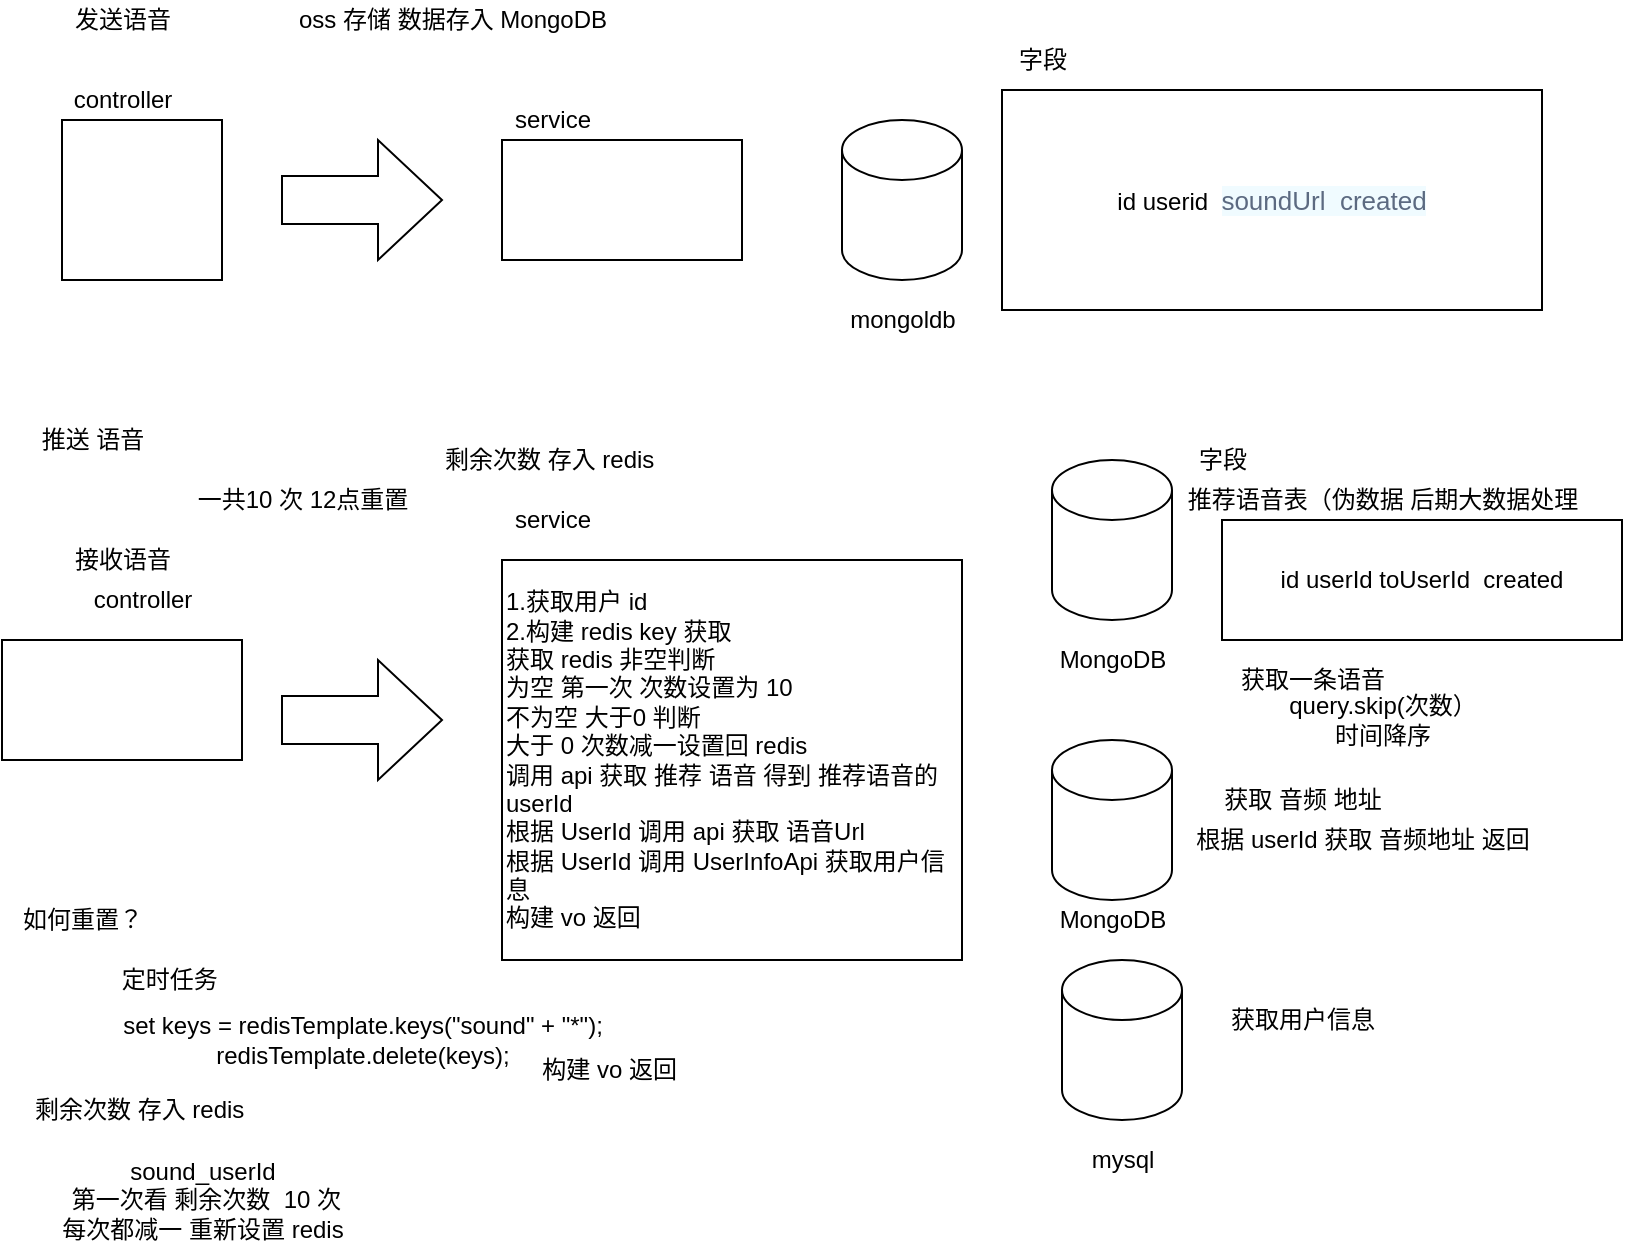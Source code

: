 <mxfile version="15.1.4" type="github">
  <diagram id="TH07ysKGJmiZBzvDwPMG" name="Page-1">
    <mxGraphModel dx="830" dy="618" grid="1" gridSize="10" guides="1" tooltips="1" connect="1" arrows="1" fold="1" page="1" pageScale="1" pageWidth="827" pageHeight="1169" math="0" shadow="0">
      <root>
        <mxCell id="0" />
        <mxCell id="1" parent="0" />
        <mxCell id="VL3w3KNL5hCD0TS1L97Q-1" value="" style="whiteSpace=wrap;html=1;aspect=fixed;" vertex="1" parent="1">
          <mxGeometry x="30" y="90" width="80" height="80" as="geometry" />
        </mxCell>
        <mxCell id="VL3w3KNL5hCD0TS1L97Q-2" value="" style="shape=cylinder3;whiteSpace=wrap;html=1;boundedLbl=1;backgroundOutline=1;size=15;" vertex="1" parent="1">
          <mxGeometry x="420" y="90" width="60" height="80" as="geometry" />
        </mxCell>
        <mxCell id="VL3w3KNL5hCD0TS1L97Q-3" value="mongoldb&lt;br&gt;" style="text;html=1;align=center;verticalAlign=middle;resizable=0;points=[];autosize=1;strokeColor=none;fillColor=none;" vertex="1" parent="1">
          <mxGeometry x="415" y="180" width="70" height="20" as="geometry" />
        </mxCell>
        <mxCell id="VL3w3KNL5hCD0TS1L97Q-4" value="id userid &amp;nbsp;&lt;span style=&quot;color: rgba(13 , 27 , 62 , 0.65) ; font-family: &amp;#34;monospaced number&amp;#34; , &amp;#34;chinese quote&amp;#34; , , , &amp;#34;segoe ui&amp;#34; , &amp;#34;roboto&amp;#34; , &amp;#34;pingfang sc&amp;#34; , &amp;#34;hiragino sans gb&amp;#34; , &amp;#34;microsoft yahei&amp;#34; , &amp;#34;helvetica neue&amp;#34; , &amp;#34;helvetica&amp;#34; , &amp;#34;arial&amp;#34; , sans-serif ; font-size: 13px ; text-align: left ; background-color: rgb(240 , 251 , 255)&quot;&gt;soundUrl &amp;nbsp;created&lt;/span&gt;" style="whiteSpace=wrap;html=1;" vertex="1" parent="1">
          <mxGeometry x="500" y="75" width="270" height="110" as="geometry" />
        </mxCell>
        <mxCell id="VL3w3KNL5hCD0TS1L97Q-5" value="剩余次数 存入 redis&amp;nbsp;" style="text;html=1;align=center;verticalAlign=middle;resizable=0;points=[];autosize=1;strokeColor=none;fillColor=none;" vertex="1" parent="1">
          <mxGeometry x="215" y="250" width="120" height="20" as="geometry" />
        </mxCell>
        <mxCell id="VL3w3KNL5hCD0TS1L97Q-6" value="" style="shape=singleArrow;whiteSpace=wrap;html=1;arrowWidth=0.4;arrowSize=0.4;" vertex="1" parent="1">
          <mxGeometry x="140" y="100" width="80" height="60" as="geometry" />
        </mxCell>
        <mxCell id="VL3w3KNL5hCD0TS1L97Q-7" value="" style="whiteSpace=wrap;html=1;" vertex="1" parent="1">
          <mxGeometry x="250" y="100" width="120" height="60" as="geometry" />
        </mxCell>
        <mxCell id="VL3w3KNL5hCD0TS1L97Q-8" value="controller" style="text;html=1;align=center;verticalAlign=middle;resizable=0;points=[];autosize=1;strokeColor=none;fillColor=none;" vertex="1" parent="1">
          <mxGeometry x="30" y="70" width="60" height="20" as="geometry" />
        </mxCell>
        <mxCell id="VL3w3KNL5hCD0TS1L97Q-9" value="controller" style="text;html=1;align=center;verticalAlign=middle;resizable=0;points=[];autosize=1;strokeColor=none;fillColor=none;" vertex="1" parent="1">
          <mxGeometry x="40" y="320" width="60" height="20" as="geometry" />
        </mxCell>
        <mxCell id="VL3w3KNL5hCD0TS1L97Q-11" value="接收语音&lt;br&gt;" style="text;html=1;align=center;verticalAlign=middle;resizable=0;points=[];autosize=1;strokeColor=none;fillColor=none;" vertex="1" parent="1">
          <mxGeometry x="30" y="300" width="60" height="20" as="geometry" />
        </mxCell>
        <mxCell id="VL3w3KNL5hCD0TS1L97Q-12" value="一共10 次 12点重置" style="text;html=1;align=center;verticalAlign=middle;resizable=0;points=[];autosize=1;strokeColor=none;fillColor=none;" vertex="1" parent="1">
          <mxGeometry x="90" y="270" width="120" height="20" as="geometry" />
        </mxCell>
        <mxCell id="VL3w3KNL5hCD0TS1L97Q-13" value="发送语音" style="text;html=1;align=center;verticalAlign=middle;resizable=0;points=[];autosize=1;strokeColor=none;fillColor=none;" vertex="1" parent="1">
          <mxGeometry x="30" y="30" width="60" height="20" as="geometry" />
        </mxCell>
        <mxCell id="VL3w3KNL5hCD0TS1L97Q-14" value="oss 存储 数据存入 MongoDB" style="text;html=1;align=center;verticalAlign=middle;resizable=0;points=[];autosize=1;strokeColor=none;fillColor=none;" vertex="1" parent="1">
          <mxGeometry x="140" y="30" width="170" height="20" as="geometry" />
        </mxCell>
        <mxCell id="VL3w3KNL5hCD0TS1L97Q-15" value="字段" style="text;html=1;align=center;verticalAlign=middle;resizable=0;points=[];autosize=1;strokeColor=none;fillColor=none;" vertex="1" parent="1">
          <mxGeometry x="500" y="50" width="40" height="20" as="geometry" />
        </mxCell>
        <mxCell id="VL3w3KNL5hCD0TS1L97Q-16" value="" style="shape=singleArrow;whiteSpace=wrap;html=1;arrowWidth=0.4;arrowSize=0.4;" vertex="1" parent="1">
          <mxGeometry x="140" y="360" width="80" height="60" as="geometry" />
        </mxCell>
        <mxCell id="VL3w3KNL5hCD0TS1L97Q-17" value="1.获取用户 id&lt;br&gt;2.构建 redis key 获取&lt;br&gt;获取 redis 非空判断&lt;br&gt;为空 第一次 次数设置为 10&lt;br&gt;不为空 大于0 判断&lt;br&gt;大于 0 次数减一设置回 redis&lt;br&gt;调用 api 获取 推荐 语音 得到 推荐语音的 userId&lt;br&gt;根据 UserId 调用 api 获取 语音Url&lt;br&gt;根据 UserId 调用 UserInfoApi 获取用户信息&lt;br&gt;构建 vo 返回" style="whiteSpace=wrap;html=1;align=left;" vertex="1" parent="1">
          <mxGeometry x="250" y="310" width="230" height="200" as="geometry" />
        </mxCell>
        <mxCell id="VL3w3KNL5hCD0TS1L97Q-18" value="" style="whiteSpace=wrap;html=1;" vertex="1" parent="1">
          <mxGeometry y="350" width="120" height="60" as="geometry" />
        </mxCell>
        <mxCell id="VL3w3KNL5hCD0TS1L97Q-19" value="" style="shape=cylinder3;whiteSpace=wrap;html=1;boundedLbl=1;backgroundOutline=1;size=15;" vertex="1" parent="1">
          <mxGeometry x="525" y="400" width="60" height="80" as="geometry" />
        </mxCell>
        <mxCell id="VL3w3KNL5hCD0TS1L97Q-20" value="MongoDB&lt;br&gt;" style="text;html=1;align=center;verticalAlign=middle;resizable=0;points=[];autosize=1;strokeColor=none;fillColor=none;" vertex="1" parent="1">
          <mxGeometry x="520" y="480" width="70" height="20" as="geometry" />
        </mxCell>
        <mxCell id="VL3w3KNL5hCD0TS1L97Q-21" value="" style="shape=cylinder3;whiteSpace=wrap;html=1;boundedLbl=1;backgroundOutline=1;size=15;" vertex="1" parent="1">
          <mxGeometry x="530" y="510" width="60" height="80" as="geometry" />
        </mxCell>
        <mxCell id="VL3w3KNL5hCD0TS1L97Q-22" value="mysql" style="text;html=1;align=center;verticalAlign=middle;resizable=0;points=[];autosize=1;strokeColor=none;fillColor=none;" vertex="1" parent="1">
          <mxGeometry x="535" y="600" width="50" height="20" as="geometry" />
        </mxCell>
        <mxCell id="VL3w3KNL5hCD0TS1L97Q-23" value="获取用户信息" style="text;html=1;align=center;verticalAlign=middle;resizable=0;points=[];autosize=1;strokeColor=none;fillColor=none;" vertex="1" parent="1">
          <mxGeometry x="605" y="530" width="90" height="20" as="geometry" />
        </mxCell>
        <mxCell id="VL3w3KNL5hCD0TS1L97Q-24" value="获取 音频 地址" style="text;html=1;align=center;verticalAlign=middle;resizable=0;points=[];autosize=1;strokeColor=none;fillColor=none;" vertex="1" parent="1">
          <mxGeometry x="605" y="420" width="90" height="20" as="geometry" />
        </mxCell>
        <mxCell id="VL3w3KNL5hCD0TS1L97Q-25" value="推送 语音" style="text;html=1;align=center;verticalAlign=middle;resizable=0;points=[];autosize=1;strokeColor=none;fillColor=none;" vertex="1" parent="1">
          <mxGeometry x="10" y="240" width="70" height="20" as="geometry" />
        </mxCell>
        <mxCell id="VL3w3KNL5hCD0TS1L97Q-27" value="" style="shape=cylinder3;whiteSpace=wrap;html=1;boundedLbl=1;backgroundOutline=1;size=15;" vertex="1" parent="1">
          <mxGeometry x="525" y="260" width="60" height="80" as="geometry" />
        </mxCell>
        <mxCell id="VL3w3KNL5hCD0TS1L97Q-28" value="MongoDB&lt;br&gt;" style="text;html=1;align=center;verticalAlign=middle;resizable=0;points=[];autosize=1;strokeColor=none;fillColor=none;" vertex="1" parent="1">
          <mxGeometry x="520" y="350" width="70" height="20" as="geometry" />
        </mxCell>
        <mxCell id="VL3w3KNL5hCD0TS1L97Q-29" value="推荐语音表（伪数据 后期大数据处理" style="text;html=1;align=center;verticalAlign=middle;resizable=0;points=[];autosize=1;strokeColor=none;fillColor=none;" vertex="1" parent="1">
          <mxGeometry x="585" y="270" width="210" height="20" as="geometry" />
        </mxCell>
        <mxCell id="VL3w3KNL5hCD0TS1L97Q-30" value="构建 vo 返回&amp;nbsp;" style="text;html=1;align=center;verticalAlign=middle;resizable=0;points=[];autosize=1;strokeColor=none;fillColor=none;" vertex="1" parent="1">
          <mxGeometry x="260" y="555" width="90" height="20" as="geometry" />
        </mxCell>
        <mxCell id="VL3w3KNL5hCD0TS1L97Q-31" value="service" style="text;html=1;align=center;verticalAlign=middle;resizable=0;points=[];autosize=1;strokeColor=none;fillColor=none;" vertex="1" parent="1">
          <mxGeometry x="250" y="280" width="50" height="20" as="geometry" />
        </mxCell>
        <mxCell id="VL3w3KNL5hCD0TS1L97Q-32" value="id userId toUserId &amp;nbsp;created" style="whiteSpace=wrap;html=1;" vertex="1" parent="1">
          <mxGeometry x="610" y="290" width="200" height="60" as="geometry" />
        </mxCell>
        <mxCell id="VL3w3KNL5hCD0TS1L97Q-33" value="字段" style="text;html=1;align=center;verticalAlign=middle;resizable=0;points=[];autosize=1;strokeColor=none;fillColor=none;" vertex="1" parent="1">
          <mxGeometry x="590" y="250" width="40" height="20" as="geometry" />
        </mxCell>
        <mxCell id="VL3w3KNL5hCD0TS1L97Q-34" value="如何重置？" style="text;html=1;align=center;verticalAlign=middle;resizable=0;points=[];autosize=1;strokeColor=none;fillColor=none;" vertex="1" parent="1">
          <mxGeometry y="480" width="80" height="20" as="geometry" />
        </mxCell>
        <mxCell id="VL3w3KNL5hCD0TS1L97Q-35" value="定时任务&amp;nbsp;" style="text;html=1;align=center;verticalAlign=middle;resizable=0;points=[];autosize=1;strokeColor=none;fillColor=none;" vertex="1" parent="1">
          <mxGeometry x="50" y="510" width="70" height="20" as="geometry" />
        </mxCell>
        <mxCell id="VL3w3KNL5hCD0TS1L97Q-36" value="set keys = redisTemplate.keys(&quot;sound&quot; + &quot;*&quot;);&lt;br&gt;redisTemplate.delete(keys);" style="text;html=1;align=center;verticalAlign=middle;resizable=0;points=[];autosize=1;strokeColor=none;fillColor=none;" vertex="1" parent="1">
          <mxGeometry x="50" y="535" width="260" height="30" as="geometry" />
        </mxCell>
        <mxCell id="VL3w3KNL5hCD0TS1L97Q-37" value="剩余次数 存入 redis&amp;nbsp;" style="text;html=1;align=center;verticalAlign=middle;resizable=0;points=[];autosize=1;strokeColor=none;fillColor=none;" vertex="1" parent="1">
          <mxGeometry x="10" y="575" width="120" height="20" as="geometry" />
        </mxCell>
        <mxCell id="VL3w3KNL5hCD0TS1L97Q-38" value="sound_userId&lt;br&gt;&amp;nbsp;第一次看 剩余次数 &amp;nbsp;10 次&lt;br&gt;每次都减一 重新设置 redis" style="text;html=1;align=center;verticalAlign=middle;resizable=0;points=[];autosize=1;strokeColor=none;fillColor=none;" vertex="1" parent="1">
          <mxGeometry x="20" y="605" width="160" height="50" as="geometry" />
        </mxCell>
        <mxCell id="VL3w3KNL5hCD0TS1L97Q-40" value="query.skip(次数）&lt;br&gt;时间降序" style="text;html=1;align=center;verticalAlign=middle;resizable=0;points=[];autosize=1;strokeColor=none;fillColor=none;" vertex="1" parent="1">
          <mxGeometry x="635" y="375" width="110" height="30" as="geometry" />
        </mxCell>
        <mxCell id="VL3w3KNL5hCD0TS1L97Q-41" value="获取一条语音" style="text;html=1;align=center;verticalAlign=middle;resizable=0;points=[];autosize=1;strokeColor=none;fillColor=none;" vertex="1" parent="1">
          <mxGeometry x="610" y="360" width="90" height="20" as="geometry" />
        </mxCell>
        <mxCell id="VL3w3KNL5hCD0TS1L97Q-42" value="根据 userId 获取 音频地址 返回" style="text;html=1;align=center;verticalAlign=middle;resizable=0;points=[];autosize=1;strokeColor=none;fillColor=none;" vertex="1" parent="1">
          <mxGeometry x="590" y="440" width="180" height="20" as="geometry" />
        </mxCell>
        <mxCell id="VL3w3KNL5hCD0TS1L97Q-43" value="service" style="text;html=1;align=center;verticalAlign=middle;resizable=0;points=[];autosize=1;strokeColor=none;fillColor=none;" vertex="1" parent="1">
          <mxGeometry x="250" y="80" width="50" height="20" as="geometry" />
        </mxCell>
      </root>
    </mxGraphModel>
  </diagram>
</mxfile>
